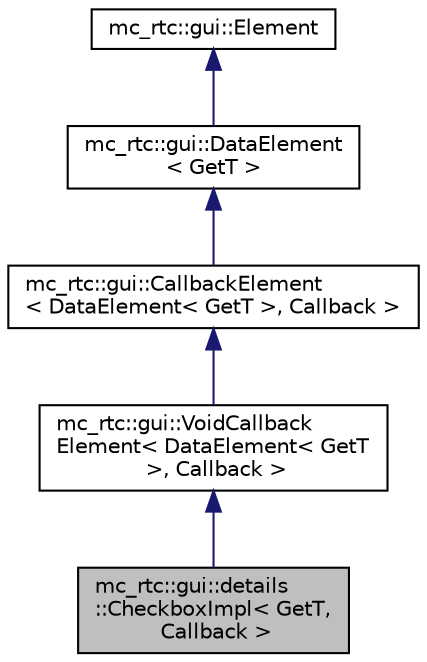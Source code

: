 digraph "mc_rtc::gui::details::CheckboxImpl&lt; GetT, Callback &gt;"
{
 // INTERACTIVE_SVG=YES
  edge [fontname="Helvetica",fontsize="10",labelfontname="Helvetica",labelfontsize="10"];
  node [fontname="Helvetica",fontsize="10",shape=record];
  Node0 [label="mc_rtc::gui::details\l::CheckboxImpl\< GetT,\l Callback \>",height=0.2,width=0.4,color="black", fillcolor="grey75", style="filled", fontcolor="black"];
  Node1 -> Node0 [dir="back",color="midnightblue",fontsize="10",style="solid",fontname="Helvetica"];
  Node1 [label="mc_rtc::gui::VoidCallback\lElement\< DataElement\< GetT\l \>, Callback \>",height=0.2,width=0.4,color="black", fillcolor="white", style="filled",URL="$structmc__rtc_1_1gui_1_1VoidCallbackElement.html"];
  Node2 -> Node1 [dir="back",color="midnightblue",fontsize="10",style="solid",fontname="Helvetica"];
  Node2 [label="mc_rtc::gui::CallbackElement\l\< DataElement\< GetT \>, Callback \>",height=0.2,width=0.4,color="black", fillcolor="white", style="filled",URL="$structmc__rtc_1_1gui_1_1CallbackElement.html"];
  Node3 -> Node2 [dir="back",color="midnightblue",fontsize="10",style="solid",fontname="Helvetica"];
  Node3 [label="mc_rtc::gui::DataElement\l\< GetT \>",height=0.2,width=0.4,color="black", fillcolor="white", style="filled",URL="$structmc__rtc_1_1gui_1_1DataElement.html"];
  Node4 -> Node3 [dir="back",color="midnightblue",fontsize="10",style="solid",fontname="Helvetica"];
  Node4 [label="mc_rtc::gui::Element",height=0.2,width=0.4,color="black", fillcolor="white", style="filled",URL="$structmc__rtc_1_1gui_1_1Element.html"];
}
